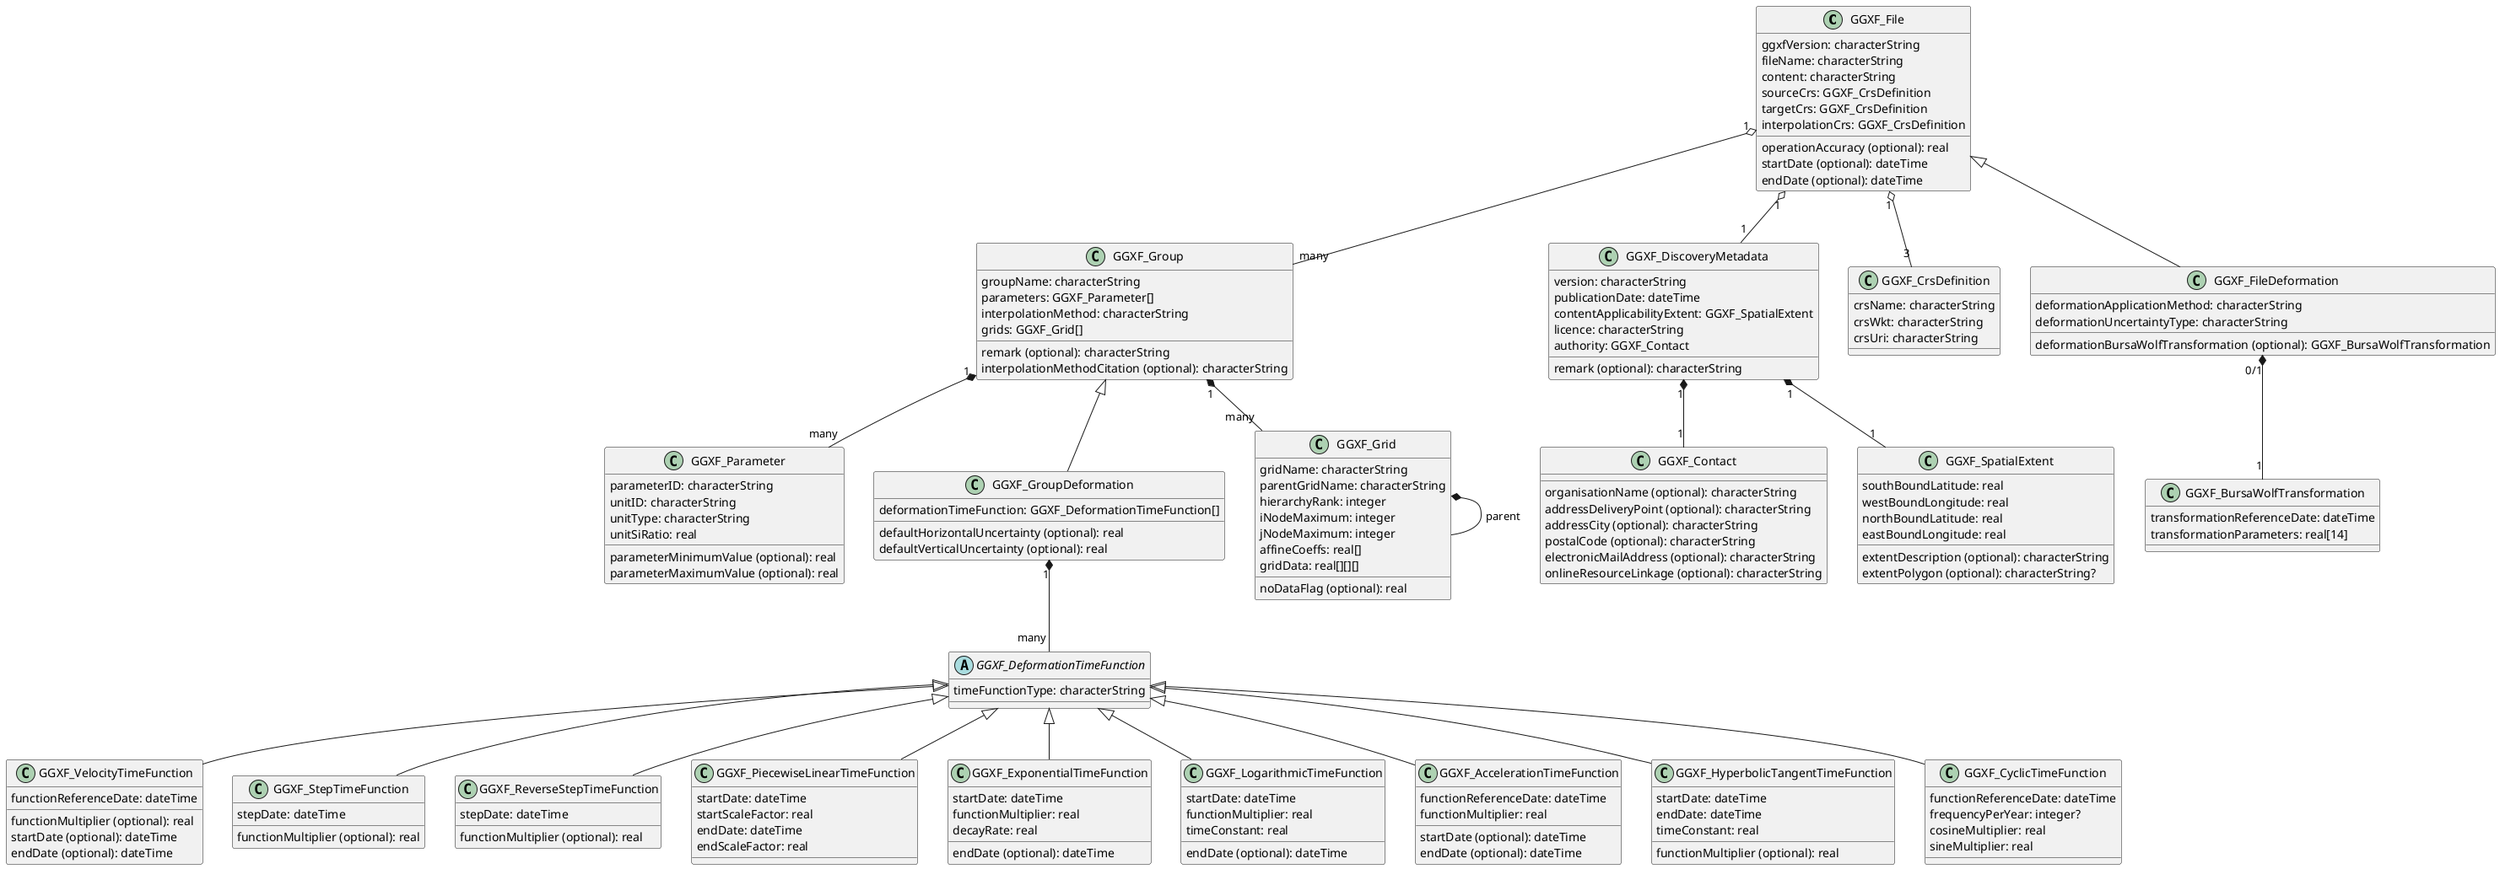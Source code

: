@startuml

class GGXF_File 
{
    ggxfVersion: characterString
    fileName: characterString
    content: characterString
    sourceCrs: GGXF_CrsDefinition
    targetCrs: GGXF_CrsDefinition
    interpolationCrs: GGXF_CrsDefinition
    operationAccuracy (optional): real
    startDate (optional): dateTime
    endDate (optional): dateTime

}
GGXF_File "1" o-- "many" GGXF_Group
GGXF_File "1" o-- "1" GGXF_DiscoveryMetadata
GGXF_File "1" o-- "3" GGXF_CrsDefinition


class GGXF_FileDeformation
{
    deformationApplicationMethod: characterString
    deformationUncertaintyType: characterString
    deformationBursaWolfTransformation (optional): GGXF_BursaWolfTransformation
}
GGXF_File <|-- GGXF_FileDeformation

class GGXF_BursaWolfTransformation
{
    transformationReferenceDate: dateTime
    transformationParameters: real[14]
}
GGXF_FileDeformation "0/1" *-- "1" GGXF_BursaWolfTransformation

class GGXF_DiscoveryMetadata
{
    version: characterString
    publicationDate: dateTime
    remark (optional): characterString    
    contentApplicabilityExtent: GGXF_SpatialExtent
    licence: characterString
    authority: GGXF_Contact
}
GGXF_DiscoveryMetadata "1" *-- "1" GGXF_Contact

class GGXF_Contact
{
    organisationName (optional): characterString
    addressDeliveryPoint (optional): characterString
    addressCity (optional): characterString
    postalCode (optional): characterString
    electronicMailAddress (optional): characterString
    onlineResourceLinkage (optional): characterString
}

class GGXF_CrsDefinition
{
    crsName: characterString
    crsWkt: characterString
    crsUri: characterString
}

class GGXF_Group
{
    groupName: characterString
    remark (optional): characterString
    parameters: GGXF_Parameter[]
    interpolationMethod: characterString
    interpolationMethodCitation (optional): characterString
    grids: GGXF_Grid[]
}

class GGXF_Parameter
{
    parameterID: characterString
    unitID: characterString
    unitType: characterString
    unitSiRatio: real
    parameterMinimumValue (optional): real
    parameterMaximumValue (optional): real
}
GGXF_Group "1" *-- "many" GGXF_Parameter

class GGXF_GroupDeformation
{
    defaultHorizontalUncertainty (optional): real
    defaultVerticalUncertainty (optional): real
    deformationTimeFunction: GGXF_DeformationTimeFunction[]
}

GGXF_Group <|-- GGXF_GroupDeformation

class GGXF_Grid
{
    gridName: characterString
    parentGridName: characterString
    hierarchyRank: integer 
    iNodeMaximum: integer
    jNodeMaximum: integer
    affineCoeffs: real[]
    noDataFlag (optional): real
    gridData: real[][][]
}
GGXF_Group "1" *-- "many" GGXF_Grid
GGXF_Grid *-- GGXF_Grid : parent

class GGXF_SpatialExtent
{
    southBoundLatitude: real
    westBoundLongitude: real
    northBoundLatitude: real
    eastBoundLongitude: real
    extentDescription (optional): characterString
    extentPolygon (optional): characterString?
}
GGXF_DiscoveryMetadata "1" *-- "1" GGXF_SpatialExtent

abstract class GGXF_DeformationTimeFunction
{
    timeFunctionType: characterString
}
GGXF_GroupDeformation "1" *-- "many" GGXF_DeformationTimeFunction

class GGXF_VelocityTimeFunction
{
    functionReferenceDate: dateTime
    functionMultiplier (optional): real
    startDate (optional): dateTime
    endDate (optional): dateTime
}
GGXF_DeformationTimeFunction <|-- GGXF_VelocityTimeFunction

class GGXF_StepTimeFunction
{
    stepDate: dateTime
    functionMultiplier (optional): real
}
GGXF_DeformationTimeFunction <|-- GGXF_StepTimeFunction

class GGXF_ReverseStepTimeFunction
{
    stepDate: dateTime
    functionMultiplier (optional): real
}
GGXF_DeformationTimeFunction <|-- GGXF_ReverseStepTimeFunction


class GGXF_PiecewiseLinearTimeFunction
{
    startDate: dateTime
    startScaleFactor: real
    endDate: dateTime
    endScaleFactor: real
}
GGXF_DeformationTimeFunction <|-- GGXF_PiecewiseLinearTimeFunction

class GGXF_ExponentialTimeFunction
{
    startDate: dateTime
    functionMultiplier: real
    decayRate: real
    endDate (optional): dateTime
}
GGXF_DeformationTimeFunction <|-- GGXF_ExponentialTimeFunction

class GGXF_LogarithmicTimeFunction
{
    startDate: dateTime
    functionMultiplier: real
    timeConstant: real
    endDate (optional): dateTime
}
GGXF_DeformationTimeFunction <|-- GGXF_LogarithmicTimeFunction

class GGXF_AccelerationTimeFunction
{
    functionReferenceDate: dateTime
    functionMultiplier: real
    startDate (optional): dateTime
    endDate (optional): dateTime
}

GGXF_DeformationTimeFunction <|-- GGXF_AccelerationTimeFunction

class GGXF_HyperbolicTangentTimeFunction
{
    startDate: dateTime
    endDate: dateTime
    functionMultiplier (optional): real
    timeConstant: real
}

GGXF_DeformationTimeFunction <|-- GGXF_HyperbolicTangentTimeFunction

class GGXF_CyclicTimeFunction
{
    functionReferenceDate: dateTime
    frequencyPerYear: integer?
    cosineMultiplier: real
    sineMultiplier: real
}
GGXF_DeformationTimeFunction <|-- GGXF_CyclicTimeFunction


@enduml 
